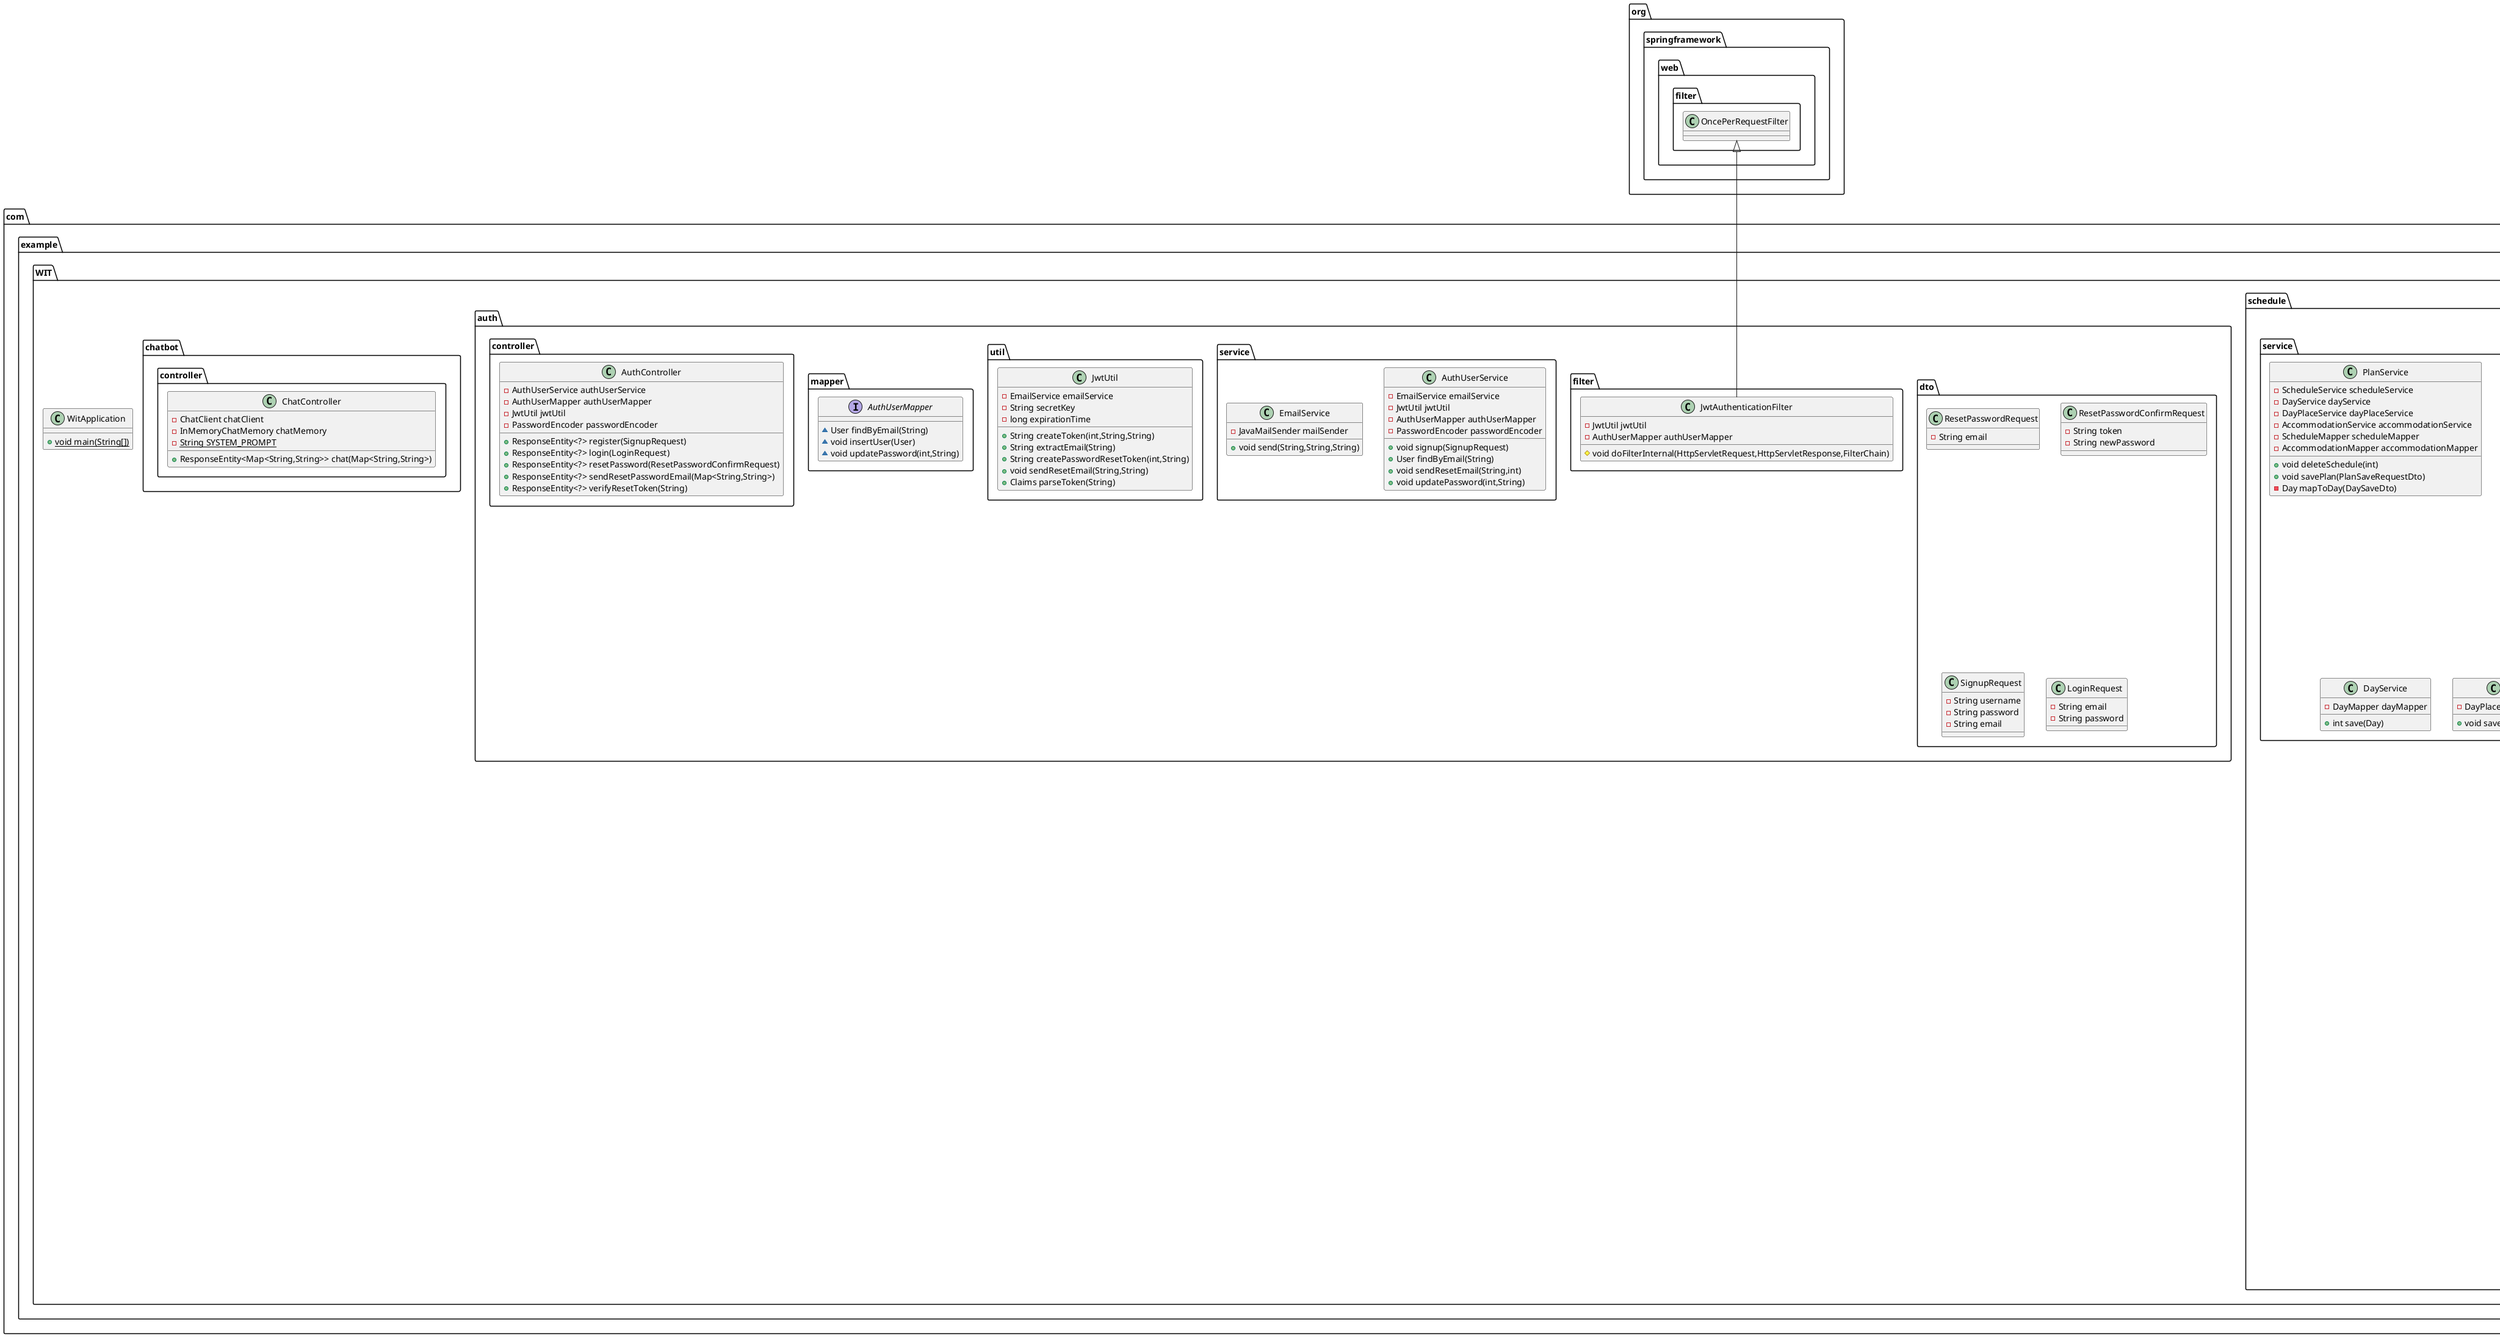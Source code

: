 @startuml
top to bottom direction
class com.example.WIT.location.dto.PageResultDto {
- List<T> content
- long totalElements
- int totalPages
}

class com.example.WIT.location.service.AccommodationService {
- AccommodationMapper accommodationMapper
+ void saveAll(List<AccommodationDto>,int)
}


class com.example.WIT.domain.DayPlace {
- int placeId
- int dayId
- int no
- int visitOrder
- int duration
- int travelCar
- int travelBus
}

class com.example.WIT.location.dto.DayAccommodationDto {
- int index
- int stayHour
- int stayMin
- String time
- int travelCar
- int travelBus
}

class com.example.WIT.user.service.UserService {
- PasswordEncoder passwordEncoder
- UserMapper userMapper
+ void updateUser(int,UpdateUserRequest)
+ void deleteUserById(int)
}


class com.example.WIT.config.SecurityConfig {
+ SecurityFilterChain filterChain(HttpSecurity,JwtAuthenticationFilter)
+ CorsConfigurationSource corsConfigurationSource()
}

interface com.example.WIT.location.mapper.AttractionMapper {
~ List<AttractionDto> searchAttraction(String,int,List<Integer>,int,int)
~ long countAttractions(int,String,List<Integer>)
}

class com.example.WIT.schedule.dto.ScheduleDto {
- int scheduleId
- String title
- LocalDate startDate
- int dayCount
- int placeCount
+ {static} ScheduleDto from(Schedule,int)
}


class com.example.WIT.auth.dto.ResetPasswordRequest {
- String email
}

class com.example.WIT.domain.Day {
- int dayId
- int scheduleId
- int dayNumber
- String departureTime
- int startAccommodationIndex
- int endAccommodationIndex
- int startStayDuration
- int endStayDuration
- int startTravelCar
- int startTravelBus
- int endTravelCar
- int endTravelBus
}

class com.example.WIT.domain.Schedule {
- int scheduleId
- int userId
- String title
- LocalDate startDate
- int dayCount
}

interface com.example.WIT.location.mapper.AccommodationMapper {
~ void insertAccommodation(AccommodationDto)
~ void insertScheduleAccommodation(int,long)
~ List<AccommodationDto> findAccommodationsByScheduleId(int)
~ void deleteAccommodationsByScheduleId(int)
}

class com.example.WIT.schedule.dto.DaySaveDto {
- int dayNumber
- int scheduleId
- String departureTime
- int startAccommodationIndex
- int endAccommodationIndex
- int startStayDuration
- int endStayDuration
- int startTravelCar
- int startTravelBus
- int endTravelCar
- int endTravelBus
- List<PlaceDto> places
}

class com.example.WIT.schedule.dto.PlanSaveRequestDto {
- Integer scheduleId
- int userId
- String title
- String startDate
- int dayCount
- List<AccommodationDto> accommodations
- Map<Integer,List<DayAccommodationDto>> dayAccommodations
- Map<Integer,String> startTimes
- Map<Integer,List<PlaceDto>> itinerary
}

class com.example.WIT.schedule.dto.DayAccommodationDBDto {
- int dayId
- int scheduleId
- int dayNumber
- String departureTime
- int startAccommodationIndex
- int endAccommodationIndex
- int startStayDuration
- int endStayDuration
- int startTravelCar
- int startTravelBus
}

class com.example.WIT.chatbot.controller.ChatController {
- ChatClient chatClient
- InMemoryChatMemory chatMemory
- {static} String SYSTEM_PROMPT
+ ResponseEntity<Map<String,String>> chat(Map<String,String>)
}


class com.example.WIT.schedule.controller.PlanController {
- PlanService planService
+ ResponseEntity<?> save(PlanSaveRequestDto)
}


class com.example.WIT.schedule.service.PlanService {
- ScheduleService scheduleService
- DayService dayService
- DayPlaceService dayPlaceService
- AccommodationService accommodationService
- ScheduleMapper scheduleMapper
- AccommodationMapper accommodationMapper
+ void deleteSchedule(int)
+ void savePlan(PlanSaveRequestDto)
- Day mapToDay(DaySaveDto)
}


class com.example.WIT.schedule.controller.ScheduleController {
- ScheduleMapper scheduleMapper
- AccommodationMapper accommodationMapper
- PlanService planService
+ ResponseEntity<Void> deleteSchedule(int)
+ ResponseEntity<SendDataDto> getScheduleDetail(int)
}


class com.example.WIT.user.controller.UserController {
- AuthUserMapper authUserMapper
- JwtUtil jwtUtil
- ScheduleMapper scheduleMapper
- UserService userService
+ ResponseEntity<UserMyPageDto> getMyPage(String)
+ ResponseEntity<?> updateUser(UpdateUserRequest,String)
+ ResponseEntity<?> deleteUser(String)
}


class com.example.WIT.auth.dto.ResetPasswordConfirmRequest {
- String token
- String newPassword
}

class com.example.WIT.schedule.service.ScheduleService {
- ScheduleMapper scheduleMapper
+ int save(Schedule)
}


class com.example.WIT.auth.filter.JwtAuthenticationFilter {
- JwtUtil jwtUtil
- AuthUserMapper authUserMapper
# void doFilterInternal(HttpServletRequest,HttpServletResponse,FilterChain)
}


class com.example.WIT.auth.service.AuthUserService {
- EmailService emailService
- JwtUtil jwtUtil
- AuthUserMapper authUserMapper
- PasswordEncoder passwordEncoder
+ void signup(SignupRequest)
+ User findByEmail(String)
+ void sendResetEmail(String,int)
+ void updatePassword(int,String)
}


class com.example.WIT.user.dto.UpdateUserRequest {
- String username
- String email
- String password
}

class com.example.WIT.location.dto.AccommodationDto {
- long id
- String name
- String address
- String phone
- double latitude
- double longitude
- int scheduleId
}

class com.example.WIT.schedule.service.DayService {
- DayMapper dayMapper
+ int save(Day)
}


class com.example.WIT.auth.dto.SignupRequest {
- String username
- String password
- String email
}

class com.example.WIT.domain.Attraction {
- int no
- int contentId
- String title
- int contentTypeId
- int areaCode
- int siGunGuCode
- String firstImage1
- String firstImage2
- int mapLevel
- double latitude
- double longitude
- String tel
- String addr1
- String addr2
- String homepage
- String overview
- String rating
- String reviewCount
}

class com.example.WIT.schedule.service.DayPlaceService {
- DayPlaceMapper dayPlaceMapper
+ void save(DayPlace)
}


interface com.example.WIT.schedule.mapper.DayMapper {
~ void insertDay(Day)
}

class com.example.WIT.auth.dto.LoginRequest {
- String email
- String password
}

interface com.example.WIT.user.mapper.UserMapper {
~ void updateUserWithPassword(int,String,String,String)
~ void updateUserWithoutPassword(int,String,String)
~ void deleteById(int)
}

class com.example.WIT.config.EncoderConfig {
+ PasswordEncoder passwordEncoder()
}

interface com.example.WIT.location.mapper.PlanMapper {
~ List<AttractionDto> searchAttraction(String,int)
}

class com.example.WIT.schedule.dto.ScheduleDetailDto {
- int scheduleId
- int userId
- String title
- LocalDate startDate
- int dayCount
- List<DayDetailDto> days
}

class com.example.WIT.auth.util.JwtUtil {
- EmailService emailService
- String secretKey
- long expirationTime
+ String createToken(int,String,String)
+ String extractEmail(String)
+ String createPasswordResetToken(int,String)
+ void sendResetEmail(String,String)
+ Claims parseToken(String)
}


class com.example.WIT.location.dto.AttractionDto {
- int no
- int contentId
- String title
- int contentTypeId
- int areaCode
- int siGunGuCode
- String firstImage1
- String firstImage2
- int mapLevel
- double latitude
- double longitude
- String tel
- String addr1
- String addr2
- String homepage
- String overview
- String rating
- String review_count
}

class com.example.WIT.domain.User {
- int userId
- String username
- String password
- String email
- String roles
- LocalDateTime createdAt
- LocalDateTime updatedAt
}

class com.example.WIT.WitApplication {
+ {static} void main(String[])
}

interface com.example.WIT.auth.mapper.AuthUserMapper {
~ User findByEmail(String)
~ void insertUser(User)
~ void updatePassword(int,String)
}

class com.example.WIT.location.controller.AttractionController {
- AttractionService attractionService
+ ResponseEntity<PageResultDto> searchAttractions(int,int,Integer,String,String)
}


class com.example.WIT.schedule.dto.PlaceDto {
- Integer scheduleId
- int placeId
- int contentTypeId
- int no
- String title
- int stayHour
- int stayMin
- int visitOrder
- int duration
- int travelCar
- int travelBus
- String firstImage1
- String homepage
- double latitude
- double longitude
- String addr1
- String overview
- double rating
- int reviewCount
}

class com.example.WIT.location.dto.PlanItemDto {
- int no
- int contentId
- String title
- int contentTypeId
- int areaCode
- int siGunGuCode
- String firstImage1
- String firstImage2
- int mapLevel
- double latitude
- double longitude
- String tel
- String addr1
- String addr2
- String homepage
- String overview
- double rating
- int reviewCount
- int instanceId
- int stayHour
- int stayMin
- String time
- int travelBus
- int travelCar
}

class com.example.WIT.auth.controller.AuthController {
- AuthUserService authUserService
- AuthUserMapper authUserMapper
- JwtUtil jwtUtil
- PasswordEncoder passwordEncoder
+ ResponseEntity<?> register(SignupRequest)
+ ResponseEntity<?> login(LoginRequest)
+ ResponseEntity<?> resetPassword(ResetPasswordConfirmRequest)
+ ResponseEntity<?> sendResetPasswordEmail(Map<String,String>)
+ ResponseEntity<?> verifyResetToken(String)
}


class com.example.WIT.location.service.AttractionService {
- AttractionMapper attractionMapper
+ List<AttractionDto> searchAttraction(String,int,List<Integer>,int,int)
+ long countAttractions(int,String,List<Integer>)
}


class com.example.WIT.schedule.dto.DayDetailDto {
- int dayId
- int dayNumber
- String departureTime
- DayAccommodationDBDto dayAccommodations
- List<PlaceDto> places
}

class com.example.WIT.user.dto.UserMyPageDto {
- String username
- String email
- String createdAt
- List<ScheduleDto> schedules
+ {static} UserMyPageDto from(User,List<ScheduleDto>)
}


class com.example.WIT.auth.service.EmailService {
- JavaMailSender mailSender
+ void send(String,String,String)
}


interface com.example.WIT.schedule.mapper.ScheduleMapper {
~ void insertSchedule(Schedule)
~ List<Schedule> findSchedulesByUserId(int)
~ int countPlacesByScheduleId(int)
~ List<Integer> findDayIdsByScheduleId(int)
~ void deleteDayPlacesByDayIds(List<Integer>)
~ void deleteDaysByScheduleId(int)
~ void deleteSchedule(int)
~ ScheduleDetailDto findScheduleById(int)
~ List<DayDetailDto> findDaysByScheduleId(int)
~ List<PlaceDto> findPlacesByDayId(int)
~ DayAccommodationDBDto findDayAccommodationByDayId(int)
}

class com.example.WIT.location.dto.SendDataDto {
- Integer scheduleId
- int userId
- String tripName
- String tripDays
- String tripStart
- Map<String,List<PlanItemDto>> itinerary
- Map<String,List<DayAccommodationDto>> dayAccommodations
- List<AccommodationDto> accommodations
- Map<String,String> startTimes
}

class com.example.WIT.config.AiConfig {
+ InMemoryChatMemory chatMemory()
}

class com.example.WIT.domain.PlanItem {
- int no
- int contentId
- String title
- int contentTypeId
- int areaCode
- int siGunGuCode
- String firstImage1
- String firstImage2
- int mapLevel
- double latitude
- double longitude
- String tel
- String addr1
- String addr2
- String homepage
- String overview
- String rating
- String reviewCount
- int instanceId
- int stayHour
- int stayMin
- String time
- int travelBus
- int travelCar
}

interface com.example.WIT.schedule.mapper.DayPlaceMapper {
~ void insertDayPlace(DayPlace)
}



org.springframework.web.filter.OncePerRequestFilter <|-- com.example.WIT.auth.filter.JwtAuthenticationFilter
@enduml